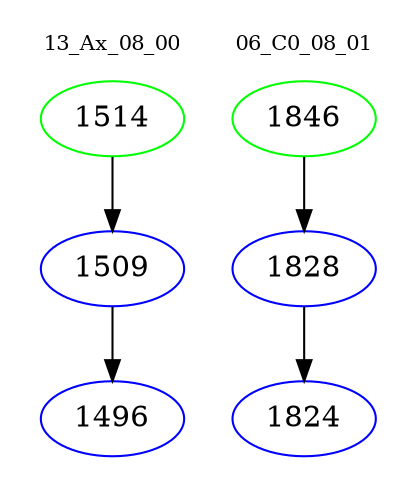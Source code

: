 digraph{
subgraph cluster_0 {
color = white
label = "13_Ax_08_00";
fontsize=10;
T0_1514 [label="1514", color="green"]
T0_1514 -> T0_1509 [color="black"]
T0_1509 [label="1509", color="blue"]
T0_1509 -> T0_1496 [color="black"]
T0_1496 [label="1496", color="blue"]
}
subgraph cluster_1 {
color = white
label = "06_C0_08_01";
fontsize=10;
T1_1846 [label="1846", color="green"]
T1_1846 -> T1_1828 [color="black"]
T1_1828 [label="1828", color="blue"]
T1_1828 -> T1_1824 [color="black"]
T1_1824 [label="1824", color="blue"]
}
}

